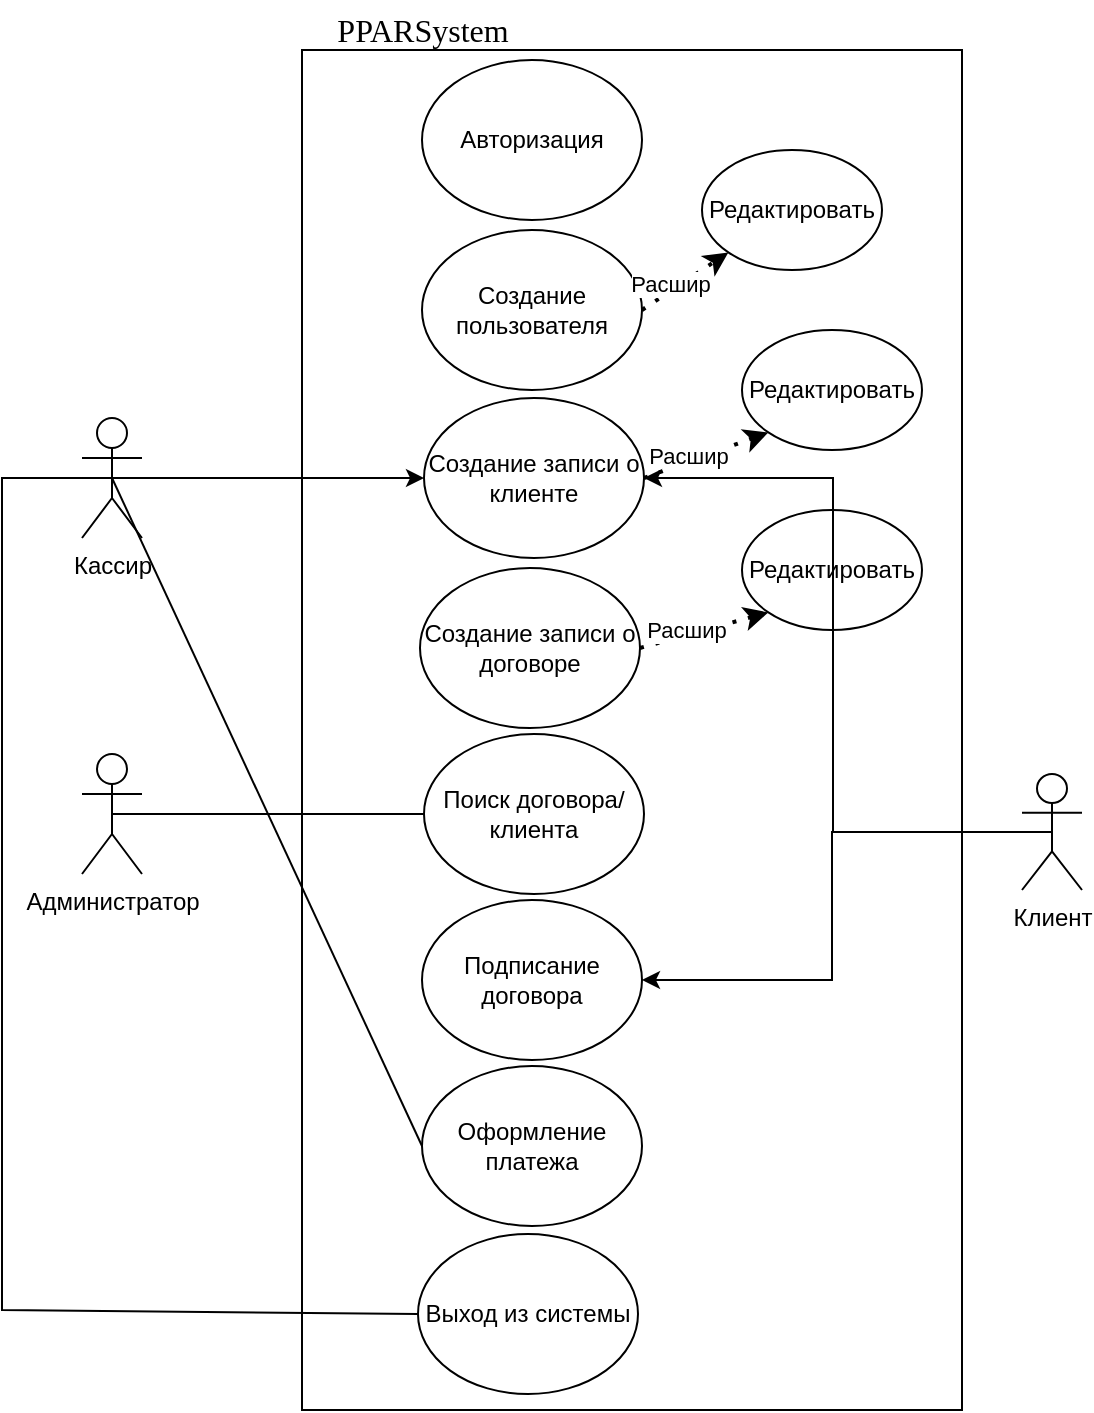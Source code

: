 <mxfile version="24.8.3">
  <diagram name="Страница — 1" id="TmX88dPighQRkiQjTGW2">
    <mxGraphModel dx="1434" dy="746" grid="1" gridSize="10" guides="1" tooltips="1" connect="1" arrows="1" fold="1" page="1" pageScale="1" pageWidth="827" pageHeight="1169" math="0" shadow="0">
      <root>
        <mxCell id="0" />
        <mxCell id="1" parent="0" />
        <mxCell id="5J2kUguMM1w4DzTaYGZj-25" value="" style="rounded=0;whiteSpace=wrap;html=1;fillStyle=solid;fillColor=none;" parent="1" vertex="1">
          <mxGeometry x="450" y="80" width="330" height="680" as="geometry" />
        </mxCell>
        <mxCell id="Dn5rn5F9BMQHuiuisoJZ-2" value="Администратор" style="shape=umlActor;verticalLabelPosition=bottom;verticalAlign=top;html=1;outlineConnect=0;" parent="1" vertex="1">
          <mxGeometry x="340" y="432" width="30" height="60" as="geometry" />
        </mxCell>
        <mxCell id="Dn5rn5F9BMQHuiuisoJZ-3" value="Кассир" style="shape=umlActor;verticalLabelPosition=bottom;verticalAlign=top;html=1;outlineConnect=0;" parent="1" vertex="1">
          <mxGeometry x="340" y="264" width="30" height="60" as="geometry" />
        </mxCell>
        <mxCell id="Dn5rn5F9BMQHuiuisoJZ-5" value="Авторизация" style="ellipse;whiteSpace=wrap;html=1;" parent="1" vertex="1">
          <mxGeometry x="510" y="85" width="110" height="80" as="geometry" />
        </mxCell>
        <mxCell id="Dn5rn5F9BMQHuiuisoJZ-6" value="Создание пользователя" style="ellipse;whiteSpace=wrap;html=1;" parent="1" vertex="1">
          <mxGeometry x="510" y="170" width="110" height="80" as="geometry" />
        </mxCell>
        <mxCell id="Dn5rn5F9BMQHuiuisoJZ-7" value="Создание записи о клиенте" style="ellipse;whiteSpace=wrap;html=1;" parent="1" vertex="1">
          <mxGeometry x="511" y="254" width="110" height="80" as="geometry" />
        </mxCell>
        <mxCell id="Dn5rn5F9BMQHuiuisoJZ-8" value="Создание записи о договоре" style="ellipse;whiteSpace=wrap;html=1;" parent="1" vertex="1">
          <mxGeometry x="509" y="339" width="110" height="80" as="geometry" />
        </mxCell>
        <mxCell id="Dn5rn5F9BMQHuiuisoJZ-9" value="Редактировать" style="ellipse;whiteSpace=wrap;html=1;" parent="1" vertex="1">
          <mxGeometry x="650" y="130" width="90" height="60" as="geometry" />
        </mxCell>
        <mxCell id="Dn5rn5F9BMQHuiuisoJZ-10" value="" style="endArrow=classic;dashed=1;html=1;dashPattern=1 3;strokeWidth=2;rounded=0;endFill=1;entryX=0;entryY=1;entryDx=0;entryDy=0;exitX=1;exitY=0.5;exitDx=0;exitDy=0;" parent="1" source="Dn5rn5F9BMQHuiuisoJZ-6" target="Dn5rn5F9BMQHuiuisoJZ-9" edge="1">
          <mxGeometry width="50" height="50" relative="1" as="geometry">
            <mxPoint x="640" y="190" as="sourcePoint" />
            <mxPoint x="690" y="130" as="targetPoint" />
          </mxGeometry>
        </mxCell>
        <mxCell id="Dn5rn5F9BMQHuiuisoJZ-11" value="Расшир" style="edgeLabel;html=1;align=center;verticalAlign=middle;resizable=0;points=[];" parent="Dn5rn5F9BMQHuiuisoJZ-10" vertex="1" connectable="0">
          <mxGeometry x="-0.274" y="3" relative="1" as="geometry">
            <mxPoint as="offset" />
          </mxGeometry>
        </mxCell>
        <mxCell id="Dn5rn5F9BMQHuiuisoJZ-12" value="Редактировать" style="ellipse;whiteSpace=wrap;html=1;" parent="1" vertex="1">
          <mxGeometry x="670" y="220" width="90" height="60" as="geometry" />
        </mxCell>
        <mxCell id="Dn5rn5F9BMQHuiuisoJZ-13" value="" style="endArrow=classic;dashed=1;html=1;dashPattern=1 3;strokeWidth=2;rounded=0;endFill=1;entryX=0;entryY=1;entryDx=0;entryDy=0;exitX=1;exitY=0.5;exitDx=0;exitDy=0;" parent="1" source="Dn5rn5F9BMQHuiuisoJZ-7" target="Dn5rn5F9BMQHuiuisoJZ-12" edge="1">
          <mxGeometry width="50" height="50" relative="1" as="geometry">
            <mxPoint x="687" y="300" as="sourcePoint" />
            <mxPoint x="737" y="240" as="targetPoint" />
          </mxGeometry>
        </mxCell>
        <mxCell id="Dn5rn5F9BMQHuiuisoJZ-14" value="Расшир" style="edgeLabel;html=1;align=center;verticalAlign=middle;resizable=0;points=[];" parent="Dn5rn5F9BMQHuiuisoJZ-13" vertex="1" connectable="0">
          <mxGeometry x="-0.274" y="3" relative="1" as="geometry">
            <mxPoint as="offset" />
          </mxGeometry>
        </mxCell>
        <mxCell id="Dn5rn5F9BMQHuiuisoJZ-16" value="Редактировать" style="ellipse;whiteSpace=wrap;html=1;" parent="1" vertex="1">
          <mxGeometry x="670" y="310" width="90" height="60" as="geometry" />
        </mxCell>
        <mxCell id="Dn5rn5F9BMQHuiuisoJZ-17" value="" style="endArrow=classic;dashed=1;html=1;dashPattern=1 3;strokeWidth=2;rounded=0;endFill=1;entryX=0;entryY=1;entryDx=0;entryDy=0;exitX=1;exitY=0.5;exitDx=0;exitDy=0;" parent="1" source="Dn5rn5F9BMQHuiuisoJZ-8" target="Dn5rn5F9BMQHuiuisoJZ-16" edge="1">
          <mxGeometry width="50" height="50" relative="1" as="geometry">
            <mxPoint x="642.19" y="383.43" as="sourcePoint" />
            <mxPoint x="692.19" y="323.43" as="targetPoint" />
          </mxGeometry>
        </mxCell>
        <mxCell id="Dn5rn5F9BMQHuiuisoJZ-18" value="Расшир" style="edgeLabel;html=1;align=center;verticalAlign=middle;resizable=0;points=[];" parent="Dn5rn5F9BMQHuiuisoJZ-17" vertex="1" connectable="0">
          <mxGeometry x="-0.274" y="3" relative="1" as="geometry">
            <mxPoint as="offset" />
          </mxGeometry>
        </mxCell>
        <mxCell id="Dn5rn5F9BMQHuiuisoJZ-21" value="Выход из системы" style="ellipse;whiteSpace=wrap;html=1;" parent="1" vertex="1">
          <mxGeometry x="508" y="672" width="110" height="80" as="geometry" />
        </mxCell>
        <mxCell id="Dn5rn5F9BMQHuiuisoJZ-22" value="Поиск договора/клиента" style="ellipse;whiteSpace=wrap;html=1;" parent="1" vertex="1">
          <mxGeometry x="511" y="422" width="110" height="80" as="geometry" />
        </mxCell>
        <mxCell id="Dn5rn5F9BMQHuiuisoJZ-23" value="Оформление платежа" style="ellipse;whiteSpace=wrap;html=1;" parent="1" vertex="1">
          <mxGeometry x="510" y="588" width="110" height="80" as="geometry" />
        </mxCell>
        <mxCell id="Dn5rn5F9BMQHuiuisoJZ-24" value="Подписание договора" style="ellipse;whiteSpace=wrap;html=1;" parent="1" vertex="1">
          <mxGeometry x="510" y="505" width="110" height="80" as="geometry" />
        </mxCell>
        <mxCell id="5J2kUguMM1w4DzTaYGZj-3" value="" style="endArrow=classic;html=1;rounded=0;exitX=0.5;exitY=0.5;exitDx=0;exitDy=0;exitPerimeter=0;entryX=0;entryY=0.5;entryDx=0;entryDy=0;" parent="1" edge="1" target="Dn5rn5F9BMQHuiuisoJZ-7" source="Dn5rn5F9BMQHuiuisoJZ-3">
          <mxGeometry width="50" height="50" relative="1" as="geometry">
            <mxPoint x="400" y="270" as="sourcePoint" />
            <mxPoint x="390" y="120" as="targetPoint" />
          </mxGeometry>
        </mxCell>
        <mxCell id="5J2kUguMM1w4DzTaYGZj-5" value="&lt;span class=&quot;a&quot;&gt;&lt;span style=&quot;font-size: 12pt; font-family: &amp;quot;Liberation Serif&amp;quot;, sans-serif;&quot; lang=&quot;EN-US&quot;&gt;PPARSystem&lt;/span&gt;&lt;/span&gt;" style="text;html=1;align=center;verticalAlign=middle;resizable=0;points=[];autosize=1;strokeColor=none;fillColor=none;" parent="1" vertex="1">
          <mxGeometry x="450" y="55" width="120" height="30" as="geometry" />
        </mxCell>
        <mxCell id="5J2kUguMM1w4DzTaYGZj-10" value="" style="endArrow=none;html=1;rounded=0;entryX=0;entryY=0.5;entryDx=0;entryDy=0;exitX=0.5;exitY=0.5;exitDx=0;exitDy=0;exitPerimeter=0;" parent="1" source="Dn5rn5F9BMQHuiuisoJZ-2" target="Dn5rn5F9BMQHuiuisoJZ-22" edge="1">
          <mxGeometry width="50" height="50" relative="1" as="geometry">
            <mxPoint x="600" y="530" as="sourcePoint" />
            <mxPoint x="650" y="480" as="targetPoint" />
          </mxGeometry>
        </mxCell>
        <mxCell id="5J2kUguMM1w4DzTaYGZj-12" value="" style="endArrow=none;html=1;rounded=0;entryX=0;entryY=0.5;entryDx=0;entryDy=0;exitX=0.5;exitY=0.5;exitDx=0;exitDy=0;exitPerimeter=0;" parent="1" source="Dn5rn5F9BMQHuiuisoJZ-3" target="Dn5rn5F9BMQHuiuisoJZ-23" edge="1">
          <mxGeometry width="50" height="50" relative="1" as="geometry">
            <mxPoint x="600" y="530" as="sourcePoint" />
            <mxPoint x="650" y="480" as="targetPoint" />
          </mxGeometry>
        </mxCell>
        <mxCell id="5J2kUguMM1w4DzTaYGZj-13" value="" style="endArrow=none;html=1;rounded=0;exitX=0;exitY=0.5;exitDx=0;exitDy=0;entryX=0.5;entryY=0.5;entryDx=0;entryDy=0;entryPerimeter=0;" parent="1" source="Dn5rn5F9BMQHuiuisoJZ-21" edge="1" target="Dn5rn5F9BMQHuiuisoJZ-3">
          <mxGeometry width="50" height="50" relative="1" as="geometry">
            <mxPoint x="600" y="530" as="sourcePoint" />
            <mxPoint x="300" y="350" as="targetPoint" />
            <Array as="points">
              <mxPoint x="300" y="710" />
              <mxPoint x="300" y="294" />
            </Array>
          </mxGeometry>
        </mxCell>
        <mxCell id="xW9ilQPQtQ4-ehkafY4z-5" style="edgeStyle=orthogonalEdgeStyle;rounded=0;orthogonalLoop=1;jettySize=auto;html=1;exitX=0.5;exitY=0.5;exitDx=0;exitDy=0;exitPerimeter=0;entryX=1;entryY=0.5;entryDx=0;entryDy=0;" edge="1" parent="1" source="xW9ilQPQtQ4-ehkafY4z-2" target="Dn5rn5F9BMQHuiuisoJZ-7">
          <mxGeometry relative="1" as="geometry" />
        </mxCell>
        <mxCell id="xW9ilQPQtQ4-ehkafY4z-6" style="edgeStyle=orthogonalEdgeStyle;rounded=0;orthogonalLoop=1;jettySize=auto;html=1;exitX=0.5;exitY=0.5;exitDx=0;exitDy=0;exitPerimeter=0;entryX=1;entryY=0.5;entryDx=0;entryDy=0;" edge="1" parent="1" source="xW9ilQPQtQ4-ehkafY4z-2" target="Dn5rn5F9BMQHuiuisoJZ-24">
          <mxGeometry relative="1" as="geometry" />
        </mxCell>
        <mxCell id="xW9ilQPQtQ4-ehkafY4z-2" value="Клиент" style="shape=umlActor;verticalLabelPosition=bottom;verticalAlign=top;html=1;outlineConnect=0;" vertex="1" parent="1">
          <mxGeometry x="810" y="442" width="30" height="58" as="geometry" />
        </mxCell>
      </root>
    </mxGraphModel>
  </diagram>
</mxfile>
